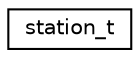 digraph "Graphical Class Hierarchy"
{
 // LATEX_PDF_SIZE
  edge [fontname="Helvetica",fontsize="10",labelfontname="Helvetica",labelfontsize="10"];
  node [fontname="Helvetica",fontsize="10",shape=record];
  rankdir="LR";
  Node0 [label="station_t",height=0.2,width=0.4,color="black", fillcolor="white", style="filled",URL="$structstation__t.html",tooltip=" "];
}
